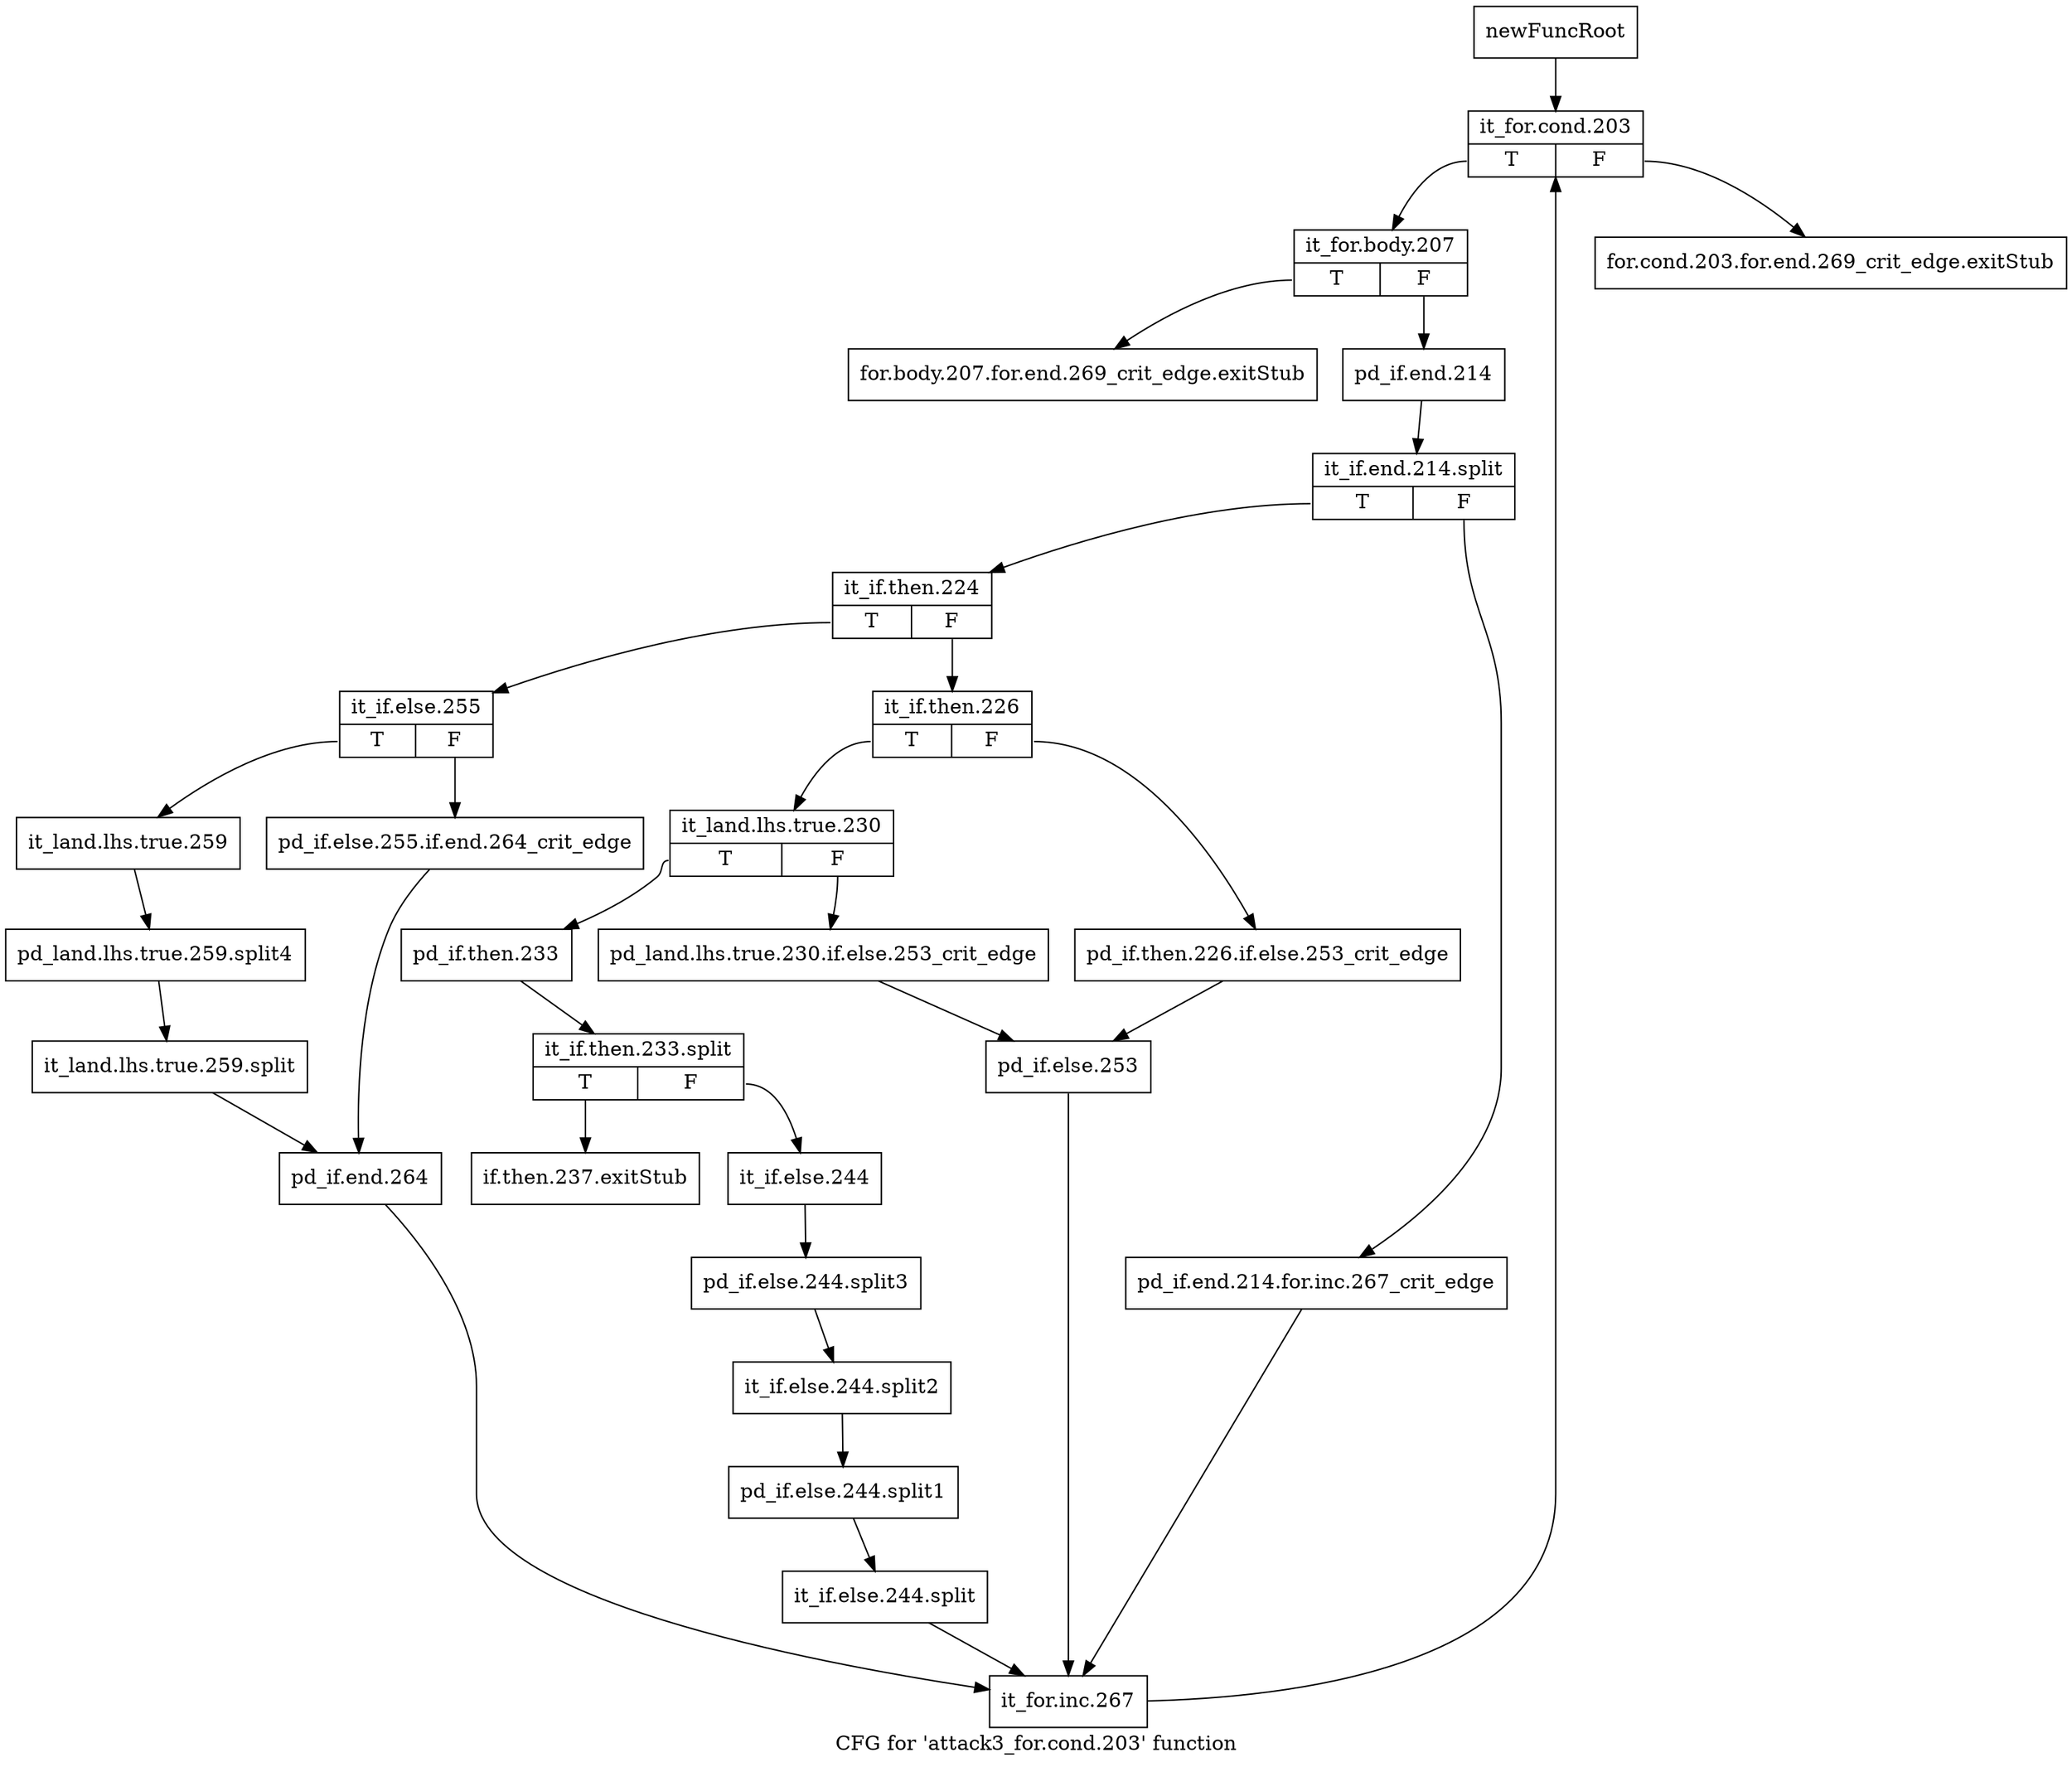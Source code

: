 digraph "CFG for 'attack3_for.cond.203' function" {
	label="CFG for 'attack3_for.cond.203' function";

	Node0x4496880 [shape=record,label="{newFuncRoot}"];
	Node0x4496880 -> Node0x44969c0;
	Node0x44968d0 [shape=record,label="{for.cond.203.for.end.269_crit_edge.exitStub}"];
	Node0x4496920 [shape=record,label="{for.body.207.for.end.269_crit_edge.exitStub}"];
	Node0x4496970 [shape=record,label="{if.then.237.exitStub}"];
	Node0x44969c0 [shape=record,label="{it_for.cond.203|{<s0>T|<s1>F}}"];
	Node0x44969c0:s0 -> Node0x4496a10;
	Node0x44969c0:s1 -> Node0x44968d0;
	Node0x4496a10 [shape=record,label="{it_for.body.207|{<s0>T|<s1>F}}"];
	Node0x4496a10:s0 -> Node0x4496920;
	Node0x4496a10:s1 -> Node0x4496a60;
	Node0x4496a60 [shape=record,label="{pd_if.end.214}"];
	Node0x4496a60 -> Node0x50ef7e0;
	Node0x50ef7e0 [shape=record,label="{it_if.end.214.split|{<s0>T|<s1>F}}"];
	Node0x50ef7e0:s0 -> Node0x4496b00;
	Node0x50ef7e0:s1 -> Node0x4496ab0;
	Node0x4496ab0 [shape=record,label="{pd_if.end.214.for.inc.267_crit_edge}"];
	Node0x4496ab0 -> Node0x4496ec0;
	Node0x4496b00 [shape=record,label="{it_if.then.224|{<s0>T|<s1>F}}"];
	Node0x4496b00:s0 -> Node0x4496d80;
	Node0x4496b00:s1 -> Node0x4496b50;
	Node0x4496b50 [shape=record,label="{it_if.then.226|{<s0>T|<s1>F}}"];
	Node0x4496b50:s0 -> Node0x4496bf0;
	Node0x4496b50:s1 -> Node0x4496ba0;
	Node0x4496ba0 [shape=record,label="{pd_if.then.226.if.else.253_crit_edge}"];
	Node0x4496ba0 -> Node0x4496c90;
	Node0x4496bf0 [shape=record,label="{it_land.lhs.true.230|{<s0>T|<s1>F}}"];
	Node0x4496bf0:s0 -> Node0x4496ce0;
	Node0x4496bf0:s1 -> Node0x4496c40;
	Node0x4496c40 [shape=record,label="{pd_land.lhs.true.230.if.else.253_crit_edge}"];
	Node0x4496c40 -> Node0x4496c90;
	Node0x4496c90 [shape=record,label="{pd_if.else.253}"];
	Node0x4496c90 -> Node0x4496ec0;
	Node0x4496ce0 [shape=record,label="{pd_if.then.233}"];
	Node0x4496ce0 -> Node0x55c1990;
	Node0x55c1990 [shape=record,label="{it_if.then.233.split|{<s0>T|<s1>F}}"];
	Node0x55c1990:s0 -> Node0x4496970;
	Node0x55c1990:s1 -> Node0x4496d30;
	Node0x4496d30 [shape=record,label="{it_if.else.244}"];
	Node0x4496d30 -> Node0x50ef790;
	Node0x50ef790 [shape=record,label="{pd_if.else.244.split3}"];
	Node0x50ef790 -> Node0x50ef880;
	Node0x50ef880 [shape=record,label="{it_if.else.244.split2}"];
	Node0x50ef880 -> Node0x55c1940;
	Node0x55c1940 [shape=record,label="{pd_if.else.244.split1}"];
	Node0x55c1940 -> Node0x55c18f0;
	Node0x55c18f0 [shape=record,label="{it_if.else.244.split}"];
	Node0x55c18f0 -> Node0x4496ec0;
	Node0x4496d80 [shape=record,label="{it_if.else.255|{<s0>T|<s1>F}}"];
	Node0x4496d80:s0 -> Node0x4496e20;
	Node0x4496d80:s1 -> Node0x4496dd0;
	Node0x4496dd0 [shape=record,label="{pd_if.else.255.if.end.264_crit_edge}"];
	Node0x4496dd0 -> Node0x4496e70;
	Node0x4496e20 [shape=record,label="{it_land.lhs.true.259}"];
	Node0x4496e20 -> Node0x510cfe0;
	Node0x510cfe0 [shape=record,label="{pd_land.lhs.true.259.split4}"];
	Node0x510cfe0 -> Node0x50ef970;
	Node0x50ef970 [shape=record,label="{it_land.lhs.true.259.split}"];
	Node0x50ef970 -> Node0x4496e70;
	Node0x4496e70 [shape=record,label="{pd_if.end.264}"];
	Node0x4496e70 -> Node0x4496ec0;
	Node0x4496ec0 [shape=record,label="{it_for.inc.267}"];
	Node0x4496ec0 -> Node0x44969c0;
}
